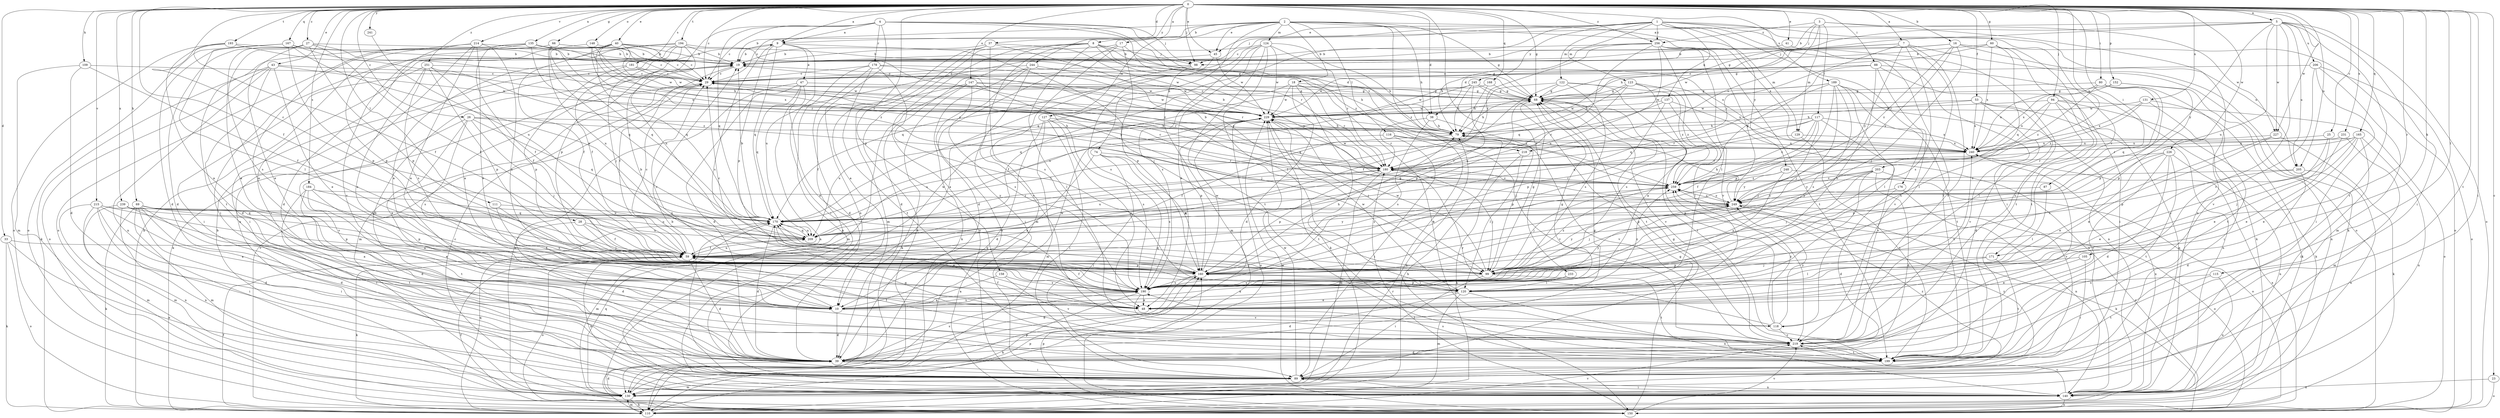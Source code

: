 strict digraph  {
0;
1;
2;
3;
4;
5;
7;
8;
9;
10;
16;
17;
18;
19;
23;
25;
26;
27;
28;
29;
33;
37;
38;
39;
40;
41;
43;
45;
47;
48;
53;
59;
60;
66;
68;
69;
74;
79;
80;
87;
88;
89;
94;
98;
99;
105;
109;
110;
111;
115;
116;
117;
118;
120;
122;
123;
124;
127;
129;
130;
131;
135;
137;
140;
147;
148;
150;
152;
158;
160;
165;
167;
168;
170;
171;
176;
178;
180;
181;
184;
189;
190;
193;
194;
199;
203;
205;
206;
209;
214;
215;
218;
219;
226;
227;
229;
231;
233;
239;
240;
241;
244;
245;
248;
249;
251;
256;
259;
0 -> 5  [label=a];
0 -> 7  [label=a];
0 -> 8  [label=a];
0 -> 9  [label=a];
0 -> 16  [label=b];
0 -> 23  [label=c];
0 -> 25  [label=c];
0 -> 26  [label=c];
0 -> 27  [label=c];
0 -> 28  [label=c];
0 -> 29  [label=c];
0 -> 33  [label=d];
0 -> 37  [label=d];
0 -> 38  [label=d];
0 -> 40  [label=e];
0 -> 41  [label=e];
0 -> 43  [label=e];
0 -> 45  [label=e];
0 -> 53  [label=f];
0 -> 59  [label=f];
0 -> 60  [label=g];
0 -> 66  [label=g];
0 -> 68  [label=g];
0 -> 69  [label=h];
0 -> 80  [label=i];
0 -> 87  [label=i];
0 -> 88  [label=i];
0 -> 89  [label=i];
0 -> 94  [label=j];
0 -> 98  [label=j];
0 -> 105  [label=k];
0 -> 109  [label=k];
0 -> 111  [label=l];
0 -> 115  [label=l];
0 -> 131  [label=n];
0 -> 135  [label=n];
0 -> 147  [label=o];
0 -> 148  [label=o];
0 -> 152  [label=p];
0 -> 158  [label=p];
0 -> 165  [label=q];
0 -> 167  [label=q];
0 -> 168  [label=q];
0 -> 171  [label=r];
0 -> 181  [label=s];
0 -> 184  [label=s];
0 -> 189  [label=s];
0 -> 193  [label=t];
0 -> 194  [label=t];
0 -> 199  [label=t];
0 -> 203  [label=u];
0 -> 205  [label=u];
0 -> 214  [label=v];
0 -> 215  [label=v];
0 -> 226  [label=w];
0 -> 227  [label=w];
0 -> 231  [label=x];
0 -> 233  [label=x];
0 -> 239  [label=x];
0 -> 241  [label=y];
0 -> 244  [label=y];
0 -> 251  [label=z];
0 -> 256  [label=z];
1 -> 29  [label=c];
1 -> 45  [label=e];
1 -> 89  [label=i];
1 -> 98  [label=j];
1 -> 122  [label=m];
1 -> 123  [label=m];
1 -> 137  [label=n];
1 -> 170  [label=q];
1 -> 171  [label=r];
1 -> 176  [label=r];
1 -> 199  [label=t];
1 -> 205  [label=u];
1 -> 245  [label=y];
1 -> 248  [label=y];
1 -> 256  [label=z];
2 -> 17  [label=b];
2 -> 18  [label=b];
2 -> 19  [label=b];
2 -> 29  [label=c];
2 -> 45  [label=e];
2 -> 68  [label=g];
2 -> 74  [label=h];
2 -> 79  [label=h];
2 -> 116  [label=l];
2 -> 124  [label=m];
2 -> 127  [label=m];
2 -> 129  [label=m];
2 -> 150  [label=o];
2 -> 240  [label=x];
3 -> 19  [label=b];
3 -> 98  [label=j];
3 -> 117  [label=l];
3 -> 129  [label=m];
3 -> 140  [label=n];
3 -> 218  [label=v];
3 -> 227  [label=w];
3 -> 256  [label=z];
4 -> 9  [label=a];
4 -> 29  [label=c];
4 -> 98  [label=j];
4 -> 140  [label=n];
4 -> 160  [label=p];
4 -> 170  [label=q];
4 -> 178  [label=r];
4 -> 180  [label=r];
4 -> 218  [label=v];
4 -> 259  [label=z];
5 -> 9  [label=a];
5 -> 68  [label=g];
5 -> 79  [label=h];
5 -> 89  [label=i];
5 -> 150  [label=o];
5 -> 199  [label=t];
5 -> 205  [label=u];
5 -> 206  [label=u];
5 -> 209  [label=u];
5 -> 219  [label=v];
5 -> 227  [label=w];
5 -> 249  [label=y];
7 -> 38  [label=d];
7 -> 98  [label=j];
7 -> 118  [label=l];
7 -> 150  [label=o];
7 -> 180  [label=r];
7 -> 190  [label=s];
7 -> 219  [label=v];
7 -> 249  [label=y];
8 -> 38  [label=d];
8 -> 39  [label=d];
8 -> 98  [label=j];
8 -> 110  [label=k];
8 -> 118  [label=l];
8 -> 150  [label=o];
8 -> 219  [label=v];
8 -> 240  [label=x];
8 -> 249  [label=y];
9 -> 19  [label=b];
9 -> 47  [label=e];
9 -> 89  [label=i];
9 -> 99  [label=j];
9 -> 160  [label=p];
9 -> 170  [label=q];
9 -> 190  [label=s];
10 -> 9  [label=a];
10 -> 39  [label=d];
10 -> 68  [label=g];
10 -> 118  [label=l];
10 -> 190  [label=s];
10 -> 229  [label=w];
16 -> 19  [label=b];
16 -> 99  [label=j];
16 -> 110  [label=k];
16 -> 150  [label=o];
16 -> 229  [label=w];
16 -> 249  [label=y];
16 -> 259  [label=z];
17 -> 19  [label=b];
17 -> 39  [label=d];
17 -> 130  [label=m];
17 -> 160  [label=p];
17 -> 259  [label=z];
18 -> 39  [label=d];
18 -> 59  [label=f];
18 -> 68  [label=g];
18 -> 110  [label=k];
18 -> 180  [label=r];
18 -> 199  [label=t];
18 -> 229  [label=w];
19 -> 29  [label=c];
19 -> 59  [label=f];
23 -> 140  [label=n];
23 -> 150  [label=o];
25 -> 48  [label=e];
25 -> 190  [label=s];
25 -> 240  [label=x];
26 -> 10  [label=a];
26 -> 79  [label=h];
26 -> 99  [label=j];
26 -> 170  [label=q];
26 -> 190  [label=s];
26 -> 219  [label=v];
26 -> 240  [label=x];
27 -> 10  [label=a];
27 -> 19  [label=b];
27 -> 29  [label=c];
27 -> 39  [label=d];
27 -> 48  [label=e];
27 -> 59  [label=f];
27 -> 160  [label=p];
27 -> 190  [label=s];
28 -> 39  [label=d];
28 -> 59  [label=f];
28 -> 99  [label=j];
28 -> 209  [label=u];
29 -> 68  [label=g];
29 -> 110  [label=k];
29 -> 130  [label=m];
29 -> 180  [label=r];
33 -> 59  [label=f];
33 -> 110  [label=k];
33 -> 140  [label=n];
33 -> 150  [label=o];
37 -> 10  [label=a];
37 -> 19  [label=b];
37 -> 130  [label=m];
37 -> 190  [label=s];
37 -> 229  [label=w];
37 -> 249  [label=y];
38 -> 79  [label=h];
38 -> 99  [label=j];
38 -> 180  [label=r];
38 -> 190  [label=s];
39 -> 19  [label=b];
39 -> 68  [label=g];
39 -> 89  [label=i];
39 -> 190  [label=s];
40 -> 19  [label=b];
40 -> 29  [label=c];
40 -> 59  [label=f];
40 -> 68  [label=g];
40 -> 89  [label=i];
40 -> 150  [label=o];
40 -> 170  [label=q];
40 -> 229  [label=w];
40 -> 259  [label=z];
41 -> 19  [label=b];
41 -> 199  [label=t];
43 -> 29  [label=c];
43 -> 39  [label=d];
43 -> 48  [label=e];
43 -> 110  [label=k];
43 -> 140  [label=n];
43 -> 150  [label=o];
43 -> 229  [label=w];
45 -> 190  [label=s];
45 -> 209  [label=u];
45 -> 229  [label=w];
47 -> 39  [label=d];
47 -> 48  [label=e];
47 -> 68  [label=g];
47 -> 140  [label=n];
47 -> 150  [label=o];
47 -> 170  [label=q];
48 -> 59  [label=f];
53 -> 39  [label=d];
53 -> 79  [label=h];
53 -> 140  [label=n];
53 -> 219  [label=v];
53 -> 229  [label=w];
53 -> 240  [label=x];
59 -> 29  [label=c];
59 -> 39  [label=d];
59 -> 68  [label=g];
59 -> 99  [label=j];
59 -> 110  [label=k];
59 -> 140  [label=n];
59 -> 150  [label=o];
59 -> 160  [label=p];
59 -> 209  [label=u];
59 -> 229  [label=w];
59 -> 259  [label=z];
60 -> 19  [label=b];
60 -> 68  [label=g];
60 -> 170  [label=q];
60 -> 199  [label=t];
60 -> 219  [label=v];
60 -> 240  [label=x];
66 -> 19  [label=b];
66 -> 68  [label=g];
66 -> 170  [label=q];
66 -> 199  [label=t];
66 -> 209  [label=u];
68 -> 29  [label=c];
68 -> 79  [label=h];
68 -> 199  [label=t];
68 -> 219  [label=v];
68 -> 229  [label=w];
69 -> 39  [label=d];
69 -> 48  [label=e];
69 -> 89  [label=i];
69 -> 110  [label=k];
69 -> 130  [label=m];
69 -> 170  [label=q];
69 -> 199  [label=t];
69 -> 209  [label=u];
74 -> 10  [label=a];
74 -> 89  [label=i];
74 -> 160  [label=p];
74 -> 180  [label=r];
74 -> 190  [label=s];
79 -> 19  [label=b];
79 -> 59  [label=f];
79 -> 219  [label=v];
79 -> 240  [label=x];
80 -> 68  [label=g];
80 -> 160  [label=p];
80 -> 170  [label=q];
80 -> 199  [label=t];
80 -> 240  [label=x];
80 -> 259  [label=z];
87 -> 120  [label=l];
87 -> 249  [label=y];
88 -> 29  [label=c];
88 -> 89  [label=i];
88 -> 110  [label=k];
88 -> 190  [label=s];
88 -> 219  [label=v];
88 -> 229  [label=w];
88 -> 259  [label=z];
89 -> 19  [label=b];
89 -> 68  [label=g];
89 -> 130  [label=m];
89 -> 140  [label=n];
89 -> 229  [label=w];
89 -> 249  [label=y];
94 -> 110  [label=k];
94 -> 120  [label=l];
94 -> 140  [label=n];
94 -> 150  [label=o];
94 -> 190  [label=s];
94 -> 229  [label=w];
94 -> 240  [label=x];
98 -> 10  [label=a];
98 -> 29  [label=c];
98 -> 130  [label=m];
99 -> 29  [label=c];
99 -> 68  [label=g];
99 -> 89  [label=i];
99 -> 170  [label=q];
99 -> 190  [label=s];
99 -> 199  [label=t];
99 -> 229  [label=w];
99 -> 249  [label=y];
99 -> 259  [label=z];
105 -> 48  [label=e];
105 -> 89  [label=i];
105 -> 160  [label=p];
109 -> 29  [label=c];
109 -> 39  [label=d];
109 -> 59  [label=f];
109 -> 130  [label=m];
110 -> 29  [label=c];
110 -> 59  [label=f];
110 -> 79  [label=h];
110 -> 130  [label=m];
110 -> 160  [label=p];
110 -> 170  [label=q];
110 -> 219  [label=v];
111 -> 120  [label=l];
111 -> 170  [label=q];
111 -> 190  [label=s];
115 -> 140  [label=n];
115 -> 190  [label=s];
115 -> 199  [label=t];
116 -> 89  [label=i];
116 -> 209  [label=u];
116 -> 219  [label=v];
116 -> 240  [label=x];
117 -> 59  [label=f];
117 -> 79  [label=h];
117 -> 99  [label=j];
117 -> 170  [label=q];
117 -> 180  [label=r];
117 -> 219  [label=v];
117 -> 240  [label=x];
117 -> 259  [label=z];
118 -> 68  [label=g];
118 -> 180  [label=r];
118 -> 219  [label=v];
118 -> 240  [label=x];
118 -> 249  [label=y];
118 -> 259  [label=z];
120 -> 39  [label=d];
120 -> 48  [label=e];
120 -> 130  [label=m];
120 -> 140  [label=n];
120 -> 160  [label=p];
120 -> 229  [label=w];
120 -> 259  [label=z];
122 -> 10  [label=a];
122 -> 59  [label=f];
122 -> 68  [label=g];
122 -> 170  [label=q];
122 -> 190  [label=s];
122 -> 259  [label=z];
123 -> 68  [label=g];
123 -> 79  [label=h];
123 -> 190  [label=s];
123 -> 209  [label=u];
123 -> 240  [label=x];
123 -> 259  [label=z];
124 -> 19  [label=b];
124 -> 48  [label=e];
124 -> 79  [label=h];
124 -> 120  [label=l];
124 -> 170  [label=q];
124 -> 180  [label=r];
124 -> 190  [label=s];
124 -> 199  [label=t];
124 -> 229  [label=w];
127 -> 39  [label=d];
127 -> 48  [label=e];
127 -> 79  [label=h];
127 -> 89  [label=i];
127 -> 130  [label=m];
127 -> 190  [label=s];
129 -> 160  [label=p];
129 -> 199  [label=t];
129 -> 240  [label=x];
130 -> 19  [label=b];
130 -> 29  [label=c];
130 -> 39  [label=d];
130 -> 79  [label=h];
130 -> 110  [label=k];
130 -> 160  [label=p];
130 -> 170  [label=q];
130 -> 259  [label=z];
131 -> 89  [label=i];
131 -> 110  [label=k];
131 -> 229  [label=w];
131 -> 240  [label=x];
131 -> 259  [label=z];
135 -> 10  [label=a];
135 -> 19  [label=b];
135 -> 29  [label=c];
135 -> 59  [label=f];
135 -> 160  [label=p];
135 -> 180  [label=r];
135 -> 259  [label=z];
137 -> 120  [label=l];
137 -> 140  [label=n];
137 -> 160  [label=p];
137 -> 180  [label=r];
137 -> 229  [label=w];
140 -> 89  [label=i];
140 -> 150  [label=o];
140 -> 219  [label=v];
140 -> 240  [label=x];
147 -> 59  [label=f];
147 -> 68  [label=g];
147 -> 99  [label=j];
147 -> 110  [label=k];
147 -> 130  [label=m];
147 -> 190  [label=s];
147 -> 229  [label=w];
148 -> 19  [label=b];
148 -> 79  [label=h];
148 -> 170  [label=q];
148 -> 180  [label=r];
148 -> 229  [label=w];
150 -> 59  [label=f];
150 -> 68  [label=g];
150 -> 160  [label=p];
150 -> 180  [label=r];
150 -> 219  [label=v];
150 -> 229  [label=w];
150 -> 240  [label=x];
150 -> 259  [label=z];
152 -> 68  [label=g];
152 -> 140  [label=n];
152 -> 160  [label=p];
152 -> 240  [label=x];
158 -> 10  [label=a];
158 -> 190  [label=s];
158 -> 219  [label=v];
160 -> 19  [label=b];
160 -> 39  [label=d];
160 -> 79  [label=h];
160 -> 120  [label=l];
160 -> 170  [label=q];
160 -> 190  [label=s];
160 -> 229  [label=w];
165 -> 48  [label=e];
165 -> 89  [label=i];
165 -> 99  [label=j];
165 -> 140  [label=n];
165 -> 160  [label=p];
165 -> 180  [label=r];
165 -> 240  [label=x];
167 -> 19  [label=b];
167 -> 39  [label=d];
167 -> 120  [label=l];
167 -> 150  [label=o];
167 -> 160  [label=p];
167 -> 209  [label=u];
167 -> 240  [label=x];
168 -> 68  [label=g];
168 -> 79  [label=h];
168 -> 229  [label=w];
170 -> 19  [label=b];
170 -> 39  [label=d];
170 -> 48  [label=e];
170 -> 130  [label=m];
170 -> 180  [label=r];
170 -> 209  [label=u];
171 -> 99  [label=j];
171 -> 120  [label=l];
171 -> 199  [label=t];
176 -> 39  [label=d];
176 -> 140  [label=n];
176 -> 249  [label=y];
178 -> 29  [label=c];
178 -> 39  [label=d];
178 -> 120  [label=l];
178 -> 140  [label=n];
178 -> 180  [label=r];
178 -> 199  [label=t];
178 -> 229  [label=w];
180 -> 19  [label=b];
180 -> 99  [label=j];
180 -> 130  [label=m];
180 -> 160  [label=p];
180 -> 209  [label=u];
180 -> 229  [label=w];
180 -> 259  [label=z];
181 -> 29  [label=c];
181 -> 89  [label=i];
181 -> 160  [label=p];
181 -> 229  [label=w];
184 -> 10  [label=a];
184 -> 39  [label=d];
184 -> 89  [label=i];
184 -> 199  [label=t];
184 -> 209  [label=u];
184 -> 249  [label=y];
189 -> 68  [label=g];
189 -> 99  [label=j];
189 -> 120  [label=l];
189 -> 140  [label=n];
189 -> 160  [label=p];
189 -> 170  [label=q];
189 -> 190  [label=s];
189 -> 199  [label=t];
189 -> 229  [label=w];
190 -> 10  [label=a];
190 -> 29  [label=c];
190 -> 48  [label=e];
190 -> 59  [label=f];
190 -> 110  [label=k];
190 -> 219  [label=v];
190 -> 249  [label=y];
193 -> 10  [label=a];
193 -> 19  [label=b];
193 -> 59  [label=f];
193 -> 150  [label=o];
193 -> 240  [label=x];
194 -> 10  [label=a];
194 -> 19  [label=b];
194 -> 59  [label=f];
194 -> 89  [label=i];
194 -> 99  [label=j];
194 -> 209  [label=u];
194 -> 219  [label=v];
194 -> 259  [label=z];
199 -> 190  [label=s];
203 -> 39  [label=d];
203 -> 99  [label=j];
203 -> 120  [label=l];
203 -> 160  [label=p];
203 -> 219  [label=v];
203 -> 249  [label=y];
203 -> 259  [label=z];
205 -> 39  [label=d];
205 -> 48  [label=e];
205 -> 140  [label=n];
205 -> 259  [label=z];
206 -> 29  [label=c];
206 -> 89  [label=i];
206 -> 130  [label=m];
206 -> 150  [label=o];
206 -> 219  [label=v];
209 -> 59  [label=f];
209 -> 170  [label=q];
209 -> 249  [label=y];
214 -> 10  [label=a];
214 -> 19  [label=b];
214 -> 39  [label=d];
214 -> 48  [label=e];
214 -> 110  [label=k];
214 -> 140  [label=n];
214 -> 190  [label=s];
215 -> 10  [label=a];
215 -> 39  [label=d];
215 -> 89  [label=i];
215 -> 130  [label=m];
215 -> 140  [label=n];
215 -> 160  [label=p];
215 -> 170  [label=q];
218 -> 110  [label=k];
218 -> 120  [label=l];
218 -> 180  [label=r];
219 -> 39  [label=d];
219 -> 59  [label=f];
219 -> 170  [label=q];
219 -> 199  [label=t];
226 -> 39  [label=d];
226 -> 48  [label=e];
226 -> 140  [label=n];
226 -> 160  [label=p];
226 -> 180  [label=r];
226 -> 199  [label=t];
226 -> 219  [label=v];
227 -> 48  [label=e];
227 -> 110  [label=k];
227 -> 190  [label=s];
227 -> 240  [label=x];
229 -> 79  [label=h];
229 -> 99  [label=j];
229 -> 150  [label=o];
229 -> 160  [label=p];
229 -> 199  [label=t];
229 -> 209  [label=u];
231 -> 48  [label=e];
231 -> 130  [label=m];
231 -> 240  [label=x];
233 -> 10  [label=a];
233 -> 120  [label=l];
239 -> 10  [label=a];
239 -> 130  [label=m];
239 -> 140  [label=n];
239 -> 160  [label=p];
239 -> 170  [label=q];
240 -> 180  [label=r];
241 -> 209  [label=u];
244 -> 29  [label=c];
244 -> 79  [label=h];
244 -> 89  [label=i];
244 -> 110  [label=k];
244 -> 140  [label=n];
244 -> 229  [label=w];
245 -> 68  [label=g];
245 -> 79  [label=h];
245 -> 160  [label=p];
245 -> 170  [label=q];
245 -> 199  [label=t];
245 -> 209  [label=u];
248 -> 150  [label=o];
248 -> 190  [label=s];
248 -> 249  [label=y];
248 -> 259  [label=z];
249 -> 79  [label=h];
249 -> 99  [label=j];
249 -> 110  [label=k];
249 -> 150  [label=o];
249 -> 170  [label=q];
249 -> 259  [label=z];
251 -> 29  [label=c];
251 -> 48  [label=e];
251 -> 59  [label=f];
251 -> 89  [label=i];
251 -> 160  [label=p];
251 -> 190  [label=s];
251 -> 259  [label=z];
256 -> 19  [label=b];
256 -> 79  [label=h];
256 -> 120  [label=l];
256 -> 170  [label=q];
256 -> 180  [label=r];
256 -> 199  [label=t];
256 -> 209  [label=u];
256 -> 219  [label=v];
256 -> 249  [label=y];
259 -> 29  [label=c];
259 -> 99  [label=j];
259 -> 180  [label=r];
259 -> 249  [label=y];
}
